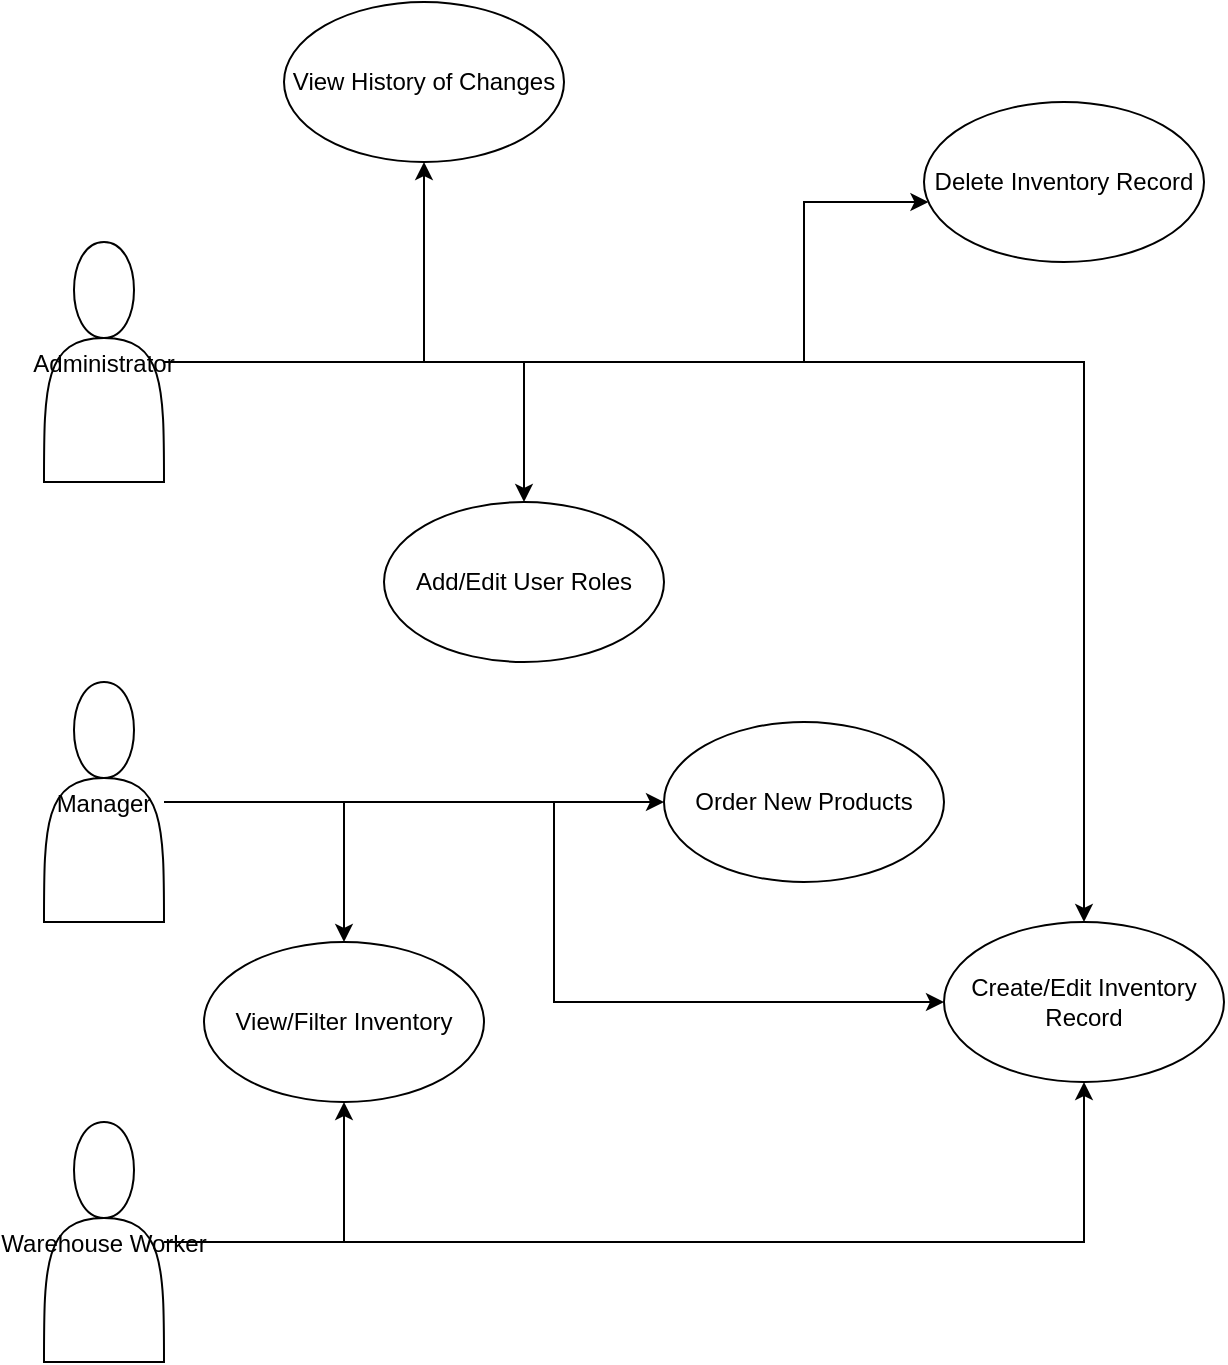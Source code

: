 <mxfile version="24.7.16">
  <diagram name="Inventory Management Use Case" id="ZYnF9oKlCfJmkNRqoUya">
    <mxGraphModel dx="2284" dy="754" grid="1" gridSize="10" guides="1" tooltips="1" connect="1" arrows="1" fold="1" page="1" pageScale="1" pageWidth="850" pageHeight="1100" math="0" shadow="0">
      <root>
        <mxCell id="0" />
        <mxCell id="1" parent="0" />
        <mxCell id="6w_mq8DxbaA0OkGnwahE-1" value="Administrator" style="shape=actor" vertex="1" parent="1">
          <mxGeometry x="20" y="180" width="60" height="120" as="geometry" />
        </mxCell>
        <mxCell id="6w_mq8DxbaA0OkGnwahE-2" value="Manager" style="shape=actor" vertex="1" parent="1">
          <mxGeometry x="20" y="400" width="60" height="120" as="geometry" />
        </mxCell>
        <mxCell id="6w_mq8DxbaA0OkGnwahE-3" value="Warehouse Worker" style="shape=actor" vertex="1" parent="1">
          <mxGeometry x="20" y="620" width="60" height="120" as="geometry" />
        </mxCell>
        <mxCell id="6w_mq8DxbaA0OkGnwahE-4" value="Create/Edit Inventory Record" style="ellipse;whiteSpace=wrap;html=1;" vertex="1" parent="1">
          <mxGeometry x="470" y="520" width="140" height="80" as="geometry" />
        </mxCell>
        <mxCell id="6w_mq8DxbaA0OkGnwahE-5" value="Delete Inventory Record" style="ellipse;whiteSpace=wrap;html=1;" vertex="1" parent="1">
          <mxGeometry x="460" y="110" width="140" height="80" as="geometry" />
        </mxCell>
        <mxCell id="6w_mq8DxbaA0OkGnwahE-6" value="Add/Edit User Roles" style="ellipse;whiteSpace=wrap;html=1;" vertex="1" parent="1">
          <mxGeometry x="190" y="310" width="140" height="80" as="geometry" />
        </mxCell>
        <mxCell id="6w_mq8DxbaA0OkGnwahE-7" value="View/Filter Inventory" style="ellipse;whiteSpace=wrap;html=1;" vertex="1" parent="1">
          <mxGeometry x="100" y="530" width="140" height="80" as="geometry" />
        </mxCell>
        <mxCell id="6w_mq8DxbaA0OkGnwahE-8" value="Order New Products" style="ellipse;whiteSpace=wrap;html=1;" vertex="1" parent="1">
          <mxGeometry x="330" y="420" width="140" height="80" as="geometry" />
        </mxCell>
        <mxCell id="6w_mq8DxbaA0OkGnwahE-9" value="View History of Changes" style="ellipse;whiteSpace=wrap;html=1;" vertex="1" parent="1">
          <mxGeometry x="140" y="60" width="140" height="80" as="geometry" />
        </mxCell>
        <mxCell id="6w_mq8DxbaA0OkGnwahE-10" style="edgeStyle=orthogonalEdgeStyle;rounded=0;orthogonalLoop=1;" edge="1" parent="1" source="6w_mq8DxbaA0OkGnwahE-1" target="6w_mq8DxbaA0OkGnwahE-4">
          <mxGeometry relative="1" as="geometry" />
        </mxCell>
        <mxCell id="6w_mq8DxbaA0OkGnwahE-11" style="edgeStyle=orthogonalEdgeStyle;rounded=0;orthogonalLoop=1;" edge="1" parent="1" source="6w_mq8DxbaA0OkGnwahE-1" target="6w_mq8DxbaA0OkGnwahE-5">
          <mxGeometry relative="1" as="geometry">
            <Array as="points">
              <mxPoint x="400" y="240" />
              <mxPoint x="400" y="160" />
            </Array>
          </mxGeometry>
        </mxCell>
        <mxCell id="6w_mq8DxbaA0OkGnwahE-12" style="edgeStyle=orthogonalEdgeStyle;rounded=0;orthogonalLoop=1;" edge="1" parent="1" source="6w_mq8DxbaA0OkGnwahE-1" target="6w_mq8DxbaA0OkGnwahE-6">
          <mxGeometry relative="1" as="geometry" />
        </mxCell>
        <mxCell id="6w_mq8DxbaA0OkGnwahE-13" style="edgeStyle=orthogonalEdgeStyle;rounded=0;orthogonalLoop=1;" edge="1" parent="1" source="6w_mq8DxbaA0OkGnwahE-1" target="6w_mq8DxbaA0OkGnwahE-9">
          <mxGeometry relative="1" as="geometry" />
        </mxCell>
        <mxCell id="6w_mq8DxbaA0OkGnwahE-14" style="edgeStyle=orthogonalEdgeStyle;rounded=0;orthogonalLoop=1;" edge="1" parent="1" source="6w_mq8DxbaA0OkGnwahE-2" target="6w_mq8DxbaA0OkGnwahE-4">
          <mxGeometry relative="1" as="geometry" />
        </mxCell>
        <mxCell id="6w_mq8DxbaA0OkGnwahE-15" style="edgeStyle=orthogonalEdgeStyle;rounded=0;orthogonalLoop=1;" edge="1" parent="1" source="6w_mq8DxbaA0OkGnwahE-2" target="6w_mq8DxbaA0OkGnwahE-7">
          <mxGeometry relative="1" as="geometry" />
        </mxCell>
        <mxCell id="6w_mq8DxbaA0OkGnwahE-16" style="edgeStyle=orthogonalEdgeStyle;rounded=0;orthogonalLoop=1;" edge="1" parent="1" source="6w_mq8DxbaA0OkGnwahE-2" target="6w_mq8DxbaA0OkGnwahE-8">
          <mxGeometry relative="1" as="geometry" />
        </mxCell>
        <mxCell id="6w_mq8DxbaA0OkGnwahE-17" style="edgeStyle=orthogonalEdgeStyle;rounded=0;orthogonalLoop=1;" edge="1" parent="1" source="6w_mq8DxbaA0OkGnwahE-3" target="6w_mq8DxbaA0OkGnwahE-4">
          <mxGeometry relative="1" as="geometry" />
        </mxCell>
        <mxCell id="6w_mq8DxbaA0OkGnwahE-18" style="edgeStyle=orthogonalEdgeStyle;rounded=0;orthogonalLoop=1;" edge="1" parent="1" source="6w_mq8DxbaA0OkGnwahE-3" target="6w_mq8DxbaA0OkGnwahE-7">
          <mxGeometry relative="1" as="geometry" />
        </mxCell>
      </root>
    </mxGraphModel>
  </diagram>
</mxfile>
